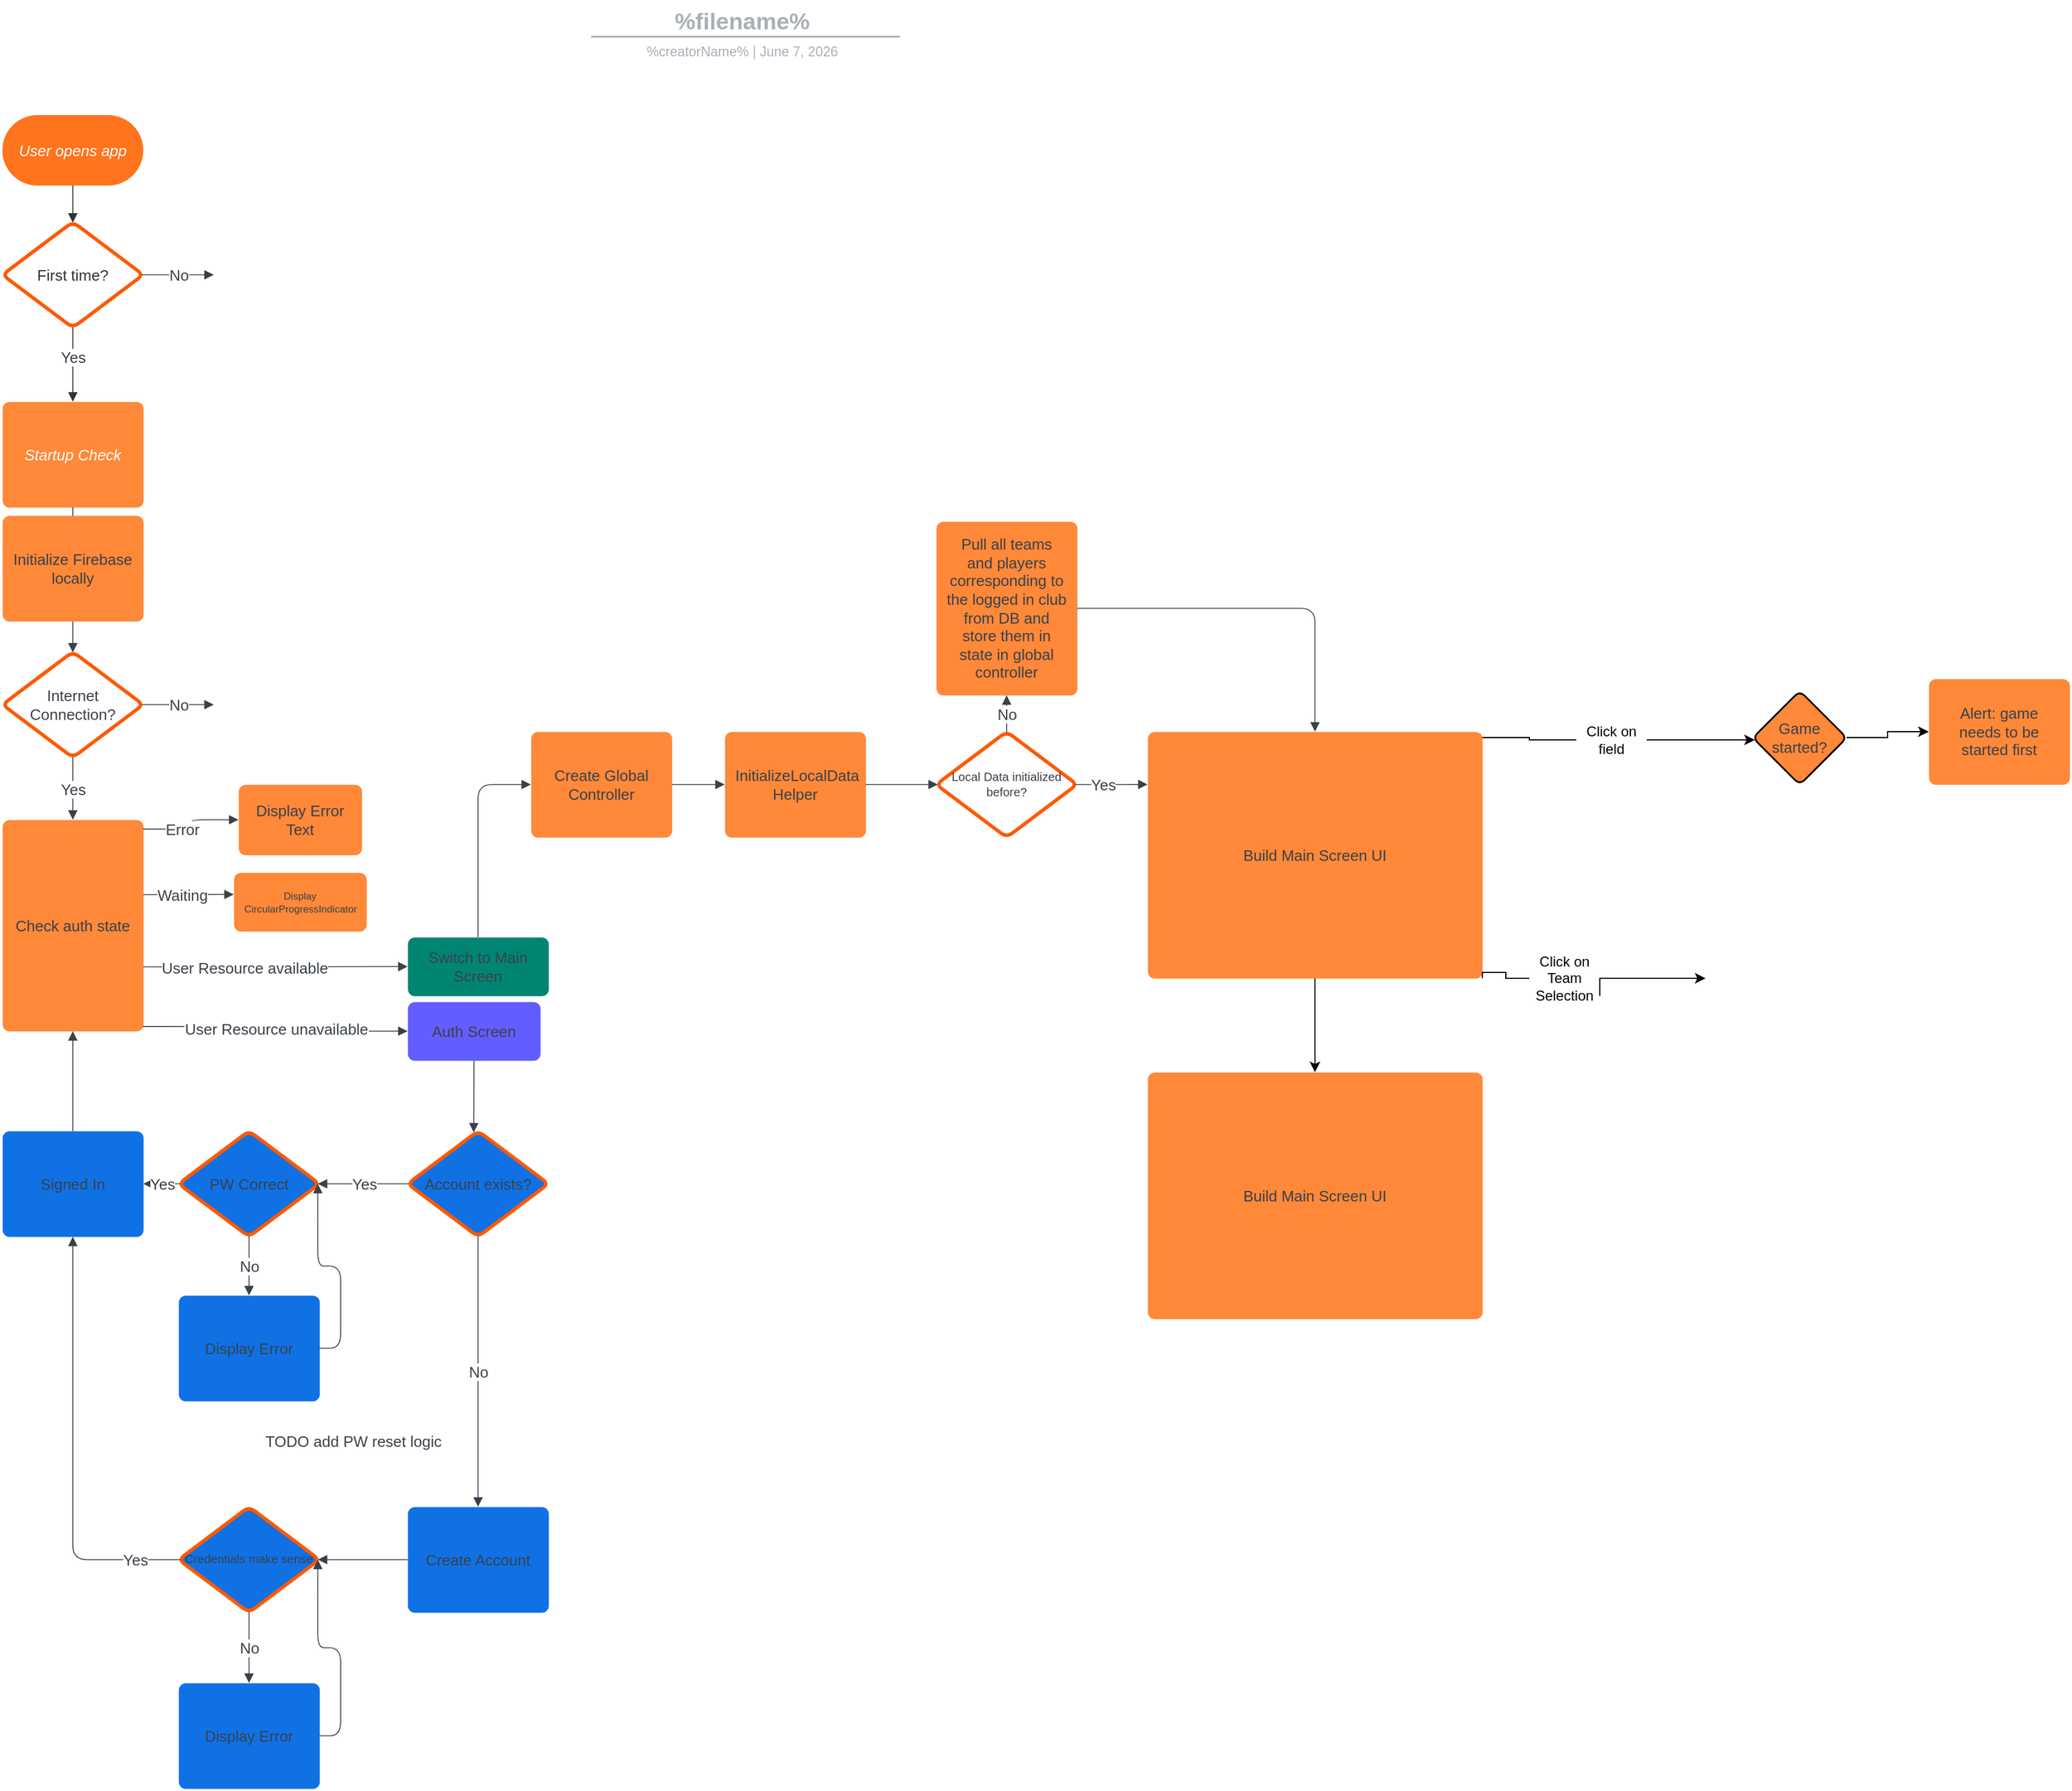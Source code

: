 <mxfile version="20.0.1" type="device"><diagram id="C5RBs43oDa-KdzZeNtuy" name="Page-1"><mxGraphModel dx="1422" dy="780" grid="1" gridSize="10" guides="1" tooltips="1" connect="1" arrows="1" fold="1" page="1" pageScale="1" pageWidth="2339" pageHeight="3300" math="0" shadow="0"><root><mxCell id="WIyWlLk6GJQsqaUBKTNV-0"/><mxCell id="WIyWlLk6GJQsqaUBKTNV-1" parent="WIyWlLk6GJQsqaUBKTNV-0"/><UserObject label="TODO add PW reset logic" lucidchartObjectId="8K8pSjsEE9~n" id="a1Y7nH_E4uF9YsR-jS9N-0"><mxCell style="html=1;overflow=block;blockSpacing=1;whiteSpace=wrap;fontSize=13;fontColor=#3a414a;align=center;spacing=0;fillColor=#ffffff;strokeWidth=1.5;strokeColor=none;" vertex="1" parent="WIyWlLk6GJQsqaUBKTNV-1"><mxGeometry x="239" y="1256" width="180" height="45" as="geometry"/></mxCell></UserObject><UserObject label="User opens app" lucidchartObjectId="-.MDxyrSrIoQ" id="a1Y7nH_E4uF9YsR-jS9N-1"><mxCell style="html=1;overflow=block;blockSpacing=1;whiteSpace=wrap;rounded=1;arcSize=50;fontSize=13;fontColor=#ffffff;fontStyle=2;spacing=3.8;strokeOpacity=0;fillOpacity=100;fillColor=#ff741d;strokeWidth=0.8;" vertex="1" parent="WIyWlLk6GJQsqaUBKTNV-1"><mxGeometry x="30" y="150" width="120" height="60" as="geometry"/></mxCell></UserObject><UserObject label="Startup Check" lucidchartObjectId="728Y107ycvK." id="a1Y7nH_E4uF9YsR-jS9N-2"><mxCell style="html=1;overflow=block;blockSpacing=1;whiteSpace=wrap;fontSize=13;fontColor=#ffffff;fontStyle=2;spacing=3.8;strokeOpacity=0;fillOpacity=100;rounded=1;absoluteArcSize=1;arcSize=12;fillColor=#ff8839;strokeWidth=1.5;" vertex="1" parent="WIyWlLk6GJQsqaUBKTNV-1"><mxGeometry x="30" y="394" width="120" height="90" as="geometry"/></mxCell></UserObject><UserObject label="" lucidchartObjectId="waNDZNUiQg9J" id="a1Y7nH_E4uF9YsR-jS9N-3"><mxCell style="html=1;jettySize=18;whiteSpace=wrap;fontSize=13;strokeColor=#333333;strokeOpacity=100;strokeWidth=0.8;rounded=1;arcSize=24;edgeStyle=orthogonalEdgeStyle;startArrow=none;endArrow=block;endFill=1;exitX=0.5;exitY=1;exitPerimeter=0;entryX=0.5;entryY=0.006;entryPerimeter=0;" edge="1" parent="WIyWlLk6GJQsqaUBKTNV-1" source="a1Y7nH_E4uF9YsR-jS9N-1" target="a1Y7nH_E4uF9YsR-jS9N-10"><mxGeometry width="100" height="100" relative="1" as="geometry"><Array as="points"/></mxGeometry></mxCell></UserObject><UserObject label="" lucidchartObjectId=".s8poNduAmCt" id="a1Y7nH_E4uF9YsR-jS9N-4"><mxCell style="html=1;jettySize=18;whiteSpace=wrap;fontSize=13;strokeColor=#333333;strokeOpacity=100;strokeWidth=0.8;rounded=1;arcSize=24;edgeStyle=orthogonalEdgeStyle;startArrow=none;endArrow=block;endFill=1;exitX=0.5;exitY=0.994;exitPerimeter=0;entryX=0.5;entryY=0;entryPerimeter=0;" edge="1" parent="WIyWlLk6GJQsqaUBKTNV-1" source="a1Y7nH_E4uF9YsR-jS9N-10" target="a1Y7nH_E4uF9YsR-jS9N-2"><mxGeometry width="100" height="100" relative="1" as="geometry"><Array as="points"/></mxGeometry></mxCell></UserObject><mxCell id="a1Y7nH_E4uF9YsR-jS9N-5" value="Yes" style="text;html=1;resizable=0;labelBackgroundColor=default;align=center;verticalAlign=middle;fontColor=#3a414a;fontSize=13;" vertex="1" parent="a1Y7nH_E4uF9YsR-jS9N-4"><mxGeometry x="-0.202" relative="1" as="geometry"/></mxCell><mxCell id="a1Y7nH_E4uF9YsR-jS9N-6" value="" style="group;dropTarget=0;pointerEvents=0;" vertex="1" parent="WIyWlLk6GJQsqaUBKTNV-1"><mxGeometry x="340" y="53" width="640" height="45" as="geometry"/></mxCell><UserObject label="%filename%" placeholders="1" lucidchartObjectId="SuaB0mNpY13K" id="a1Y7nH_E4uF9YsR-jS9N-7"><mxCell style="html=1;overflow=block;blockSpacing=1;whiteSpace=wrap;fontSize=19.7;fontColor=#a9afb8;fontStyle=1;align=center;spacingLeft=7;spacingRight=7;spacingTop=2;spacing=3;strokeOpacity=0;fillOpacity=0;rounded=1;absoluteArcSize=1;arcSize=12;fillColor=#ffffff;strokeWidth=1.5;" vertex="1" parent="a1Y7nH_E4uF9YsR-jS9N-6"><mxGeometry width="640" height="31" as="geometry"/></mxCell></UserObject><UserObject label="%creatorName%  |  %date{mmmm d, yyyy}%" placeholders="1" lucidchartObjectId="SuaBzqFhpa1o" id="a1Y7nH_E4uF9YsR-jS9N-8"><mxCell style="html=1;overflow=block;blockSpacing=1;whiteSpace=wrap;fontSize=11.5;fontColor=#a9afb8;align=center;spacingLeft=7;spacingRight=7;spacingTop=2;spacing=3;strokeOpacity=0;fillOpacity=0;rounded=1;absoluteArcSize=1;arcSize=12;fillColor=#ffffff;strokeWidth=1.5;" vertex="1" parent="a1Y7nH_E4uF9YsR-jS9N-6"><mxGeometry y="31" width="640" height="14" as="geometry"/></mxCell></UserObject><UserObject label="" lucidchartObjectId="SuaBUnwJteK4" id="a1Y7nH_E4uF9YsR-jS9N-9"><mxCell style="html=1;jettySize=18;whiteSpace=wrap;fontSize=13;fontFamily=Helvetica;strokeColor=#a9afb8;strokeOpacity=100;strokeWidth=1.5;rounded=0;startArrow=none;endArrow=none;" edge="1" parent="a1Y7nH_E4uF9YsR-jS9N-6"><mxGeometry width="100" height="100" relative="1" as="geometry"><Array as="points"/><mxPoint x="191" y="30" as="sourcePoint"/><mxPoint x="454" y="30" as="targetPoint"/></mxGeometry></mxCell></UserObject><UserObject label="First time?" lucidchartObjectId="6s8p_k4AFoQ4" id="a1Y7nH_E4uF9YsR-jS9N-10"><mxCell style="html=1;overflow=block;blockSpacing=1;whiteSpace=wrap;rhombus;fontSize=13;fontColor=#333333;spacing=3.8;strokeColor=#fe5900;strokeOpacity=100;rounded=1;absoluteArcSize=1;arcSize=12;strokeWidth=3;" vertex="1" parent="WIyWlLk6GJQsqaUBKTNV-1"><mxGeometry x="30" y="241" width="120" height="90" as="geometry"/></mxCell></UserObject><UserObject label="" lucidchartObjectId="ht8pJhhgu51B" id="a1Y7nH_E4uF9YsR-jS9N-11"><mxCell style="html=1;jettySize=18;whiteSpace=wrap;fontSize=13;fontColor=#3a414a;align=center;strokeColor=#3a414a;strokeOpacity=100;strokeWidth=0.8;rounded=1;arcSize=24;edgeStyle=orthogonalEdgeStyle;startArrow=none;endArrow=block;endFill=1;exitX=0.988;exitY=0.5;exitPerimeter=0;" edge="1" parent="WIyWlLk6GJQsqaUBKTNV-1" source="a1Y7nH_E4uF9YsR-jS9N-10"><mxGeometry width="100" height="100" relative="1" as="geometry"><Array as="points"/><mxPoint x="210" y="286" as="targetPoint"/></mxGeometry></mxCell></UserObject><mxCell id="a1Y7nH_E4uF9YsR-jS9N-12" value="No" style="text;html=1;resizable=0;labelBackgroundColor=default;align=center;verticalAlign=middle;fontColor=#3a414a;fontSize=13;" vertex="1" parent="a1Y7nH_E4uF9YsR-jS9N-11"><mxGeometry relative="1" as="geometry"/></mxCell><UserObject label="" lucidchartObjectId="yu8pg~PaI~lf" id="a1Y7nH_E4uF9YsR-jS9N-13"><mxCell style="html=1;jettySize=18;whiteSpace=wrap;fontSize=13;strokeColor=#3a414a;strokeOpacity=100;strokeWidth=0.8;rounded=1;arcSize=24;edgeStyle=orthogonalEdgeStyle;startArrow=none;endArrow=block;endFill=1;exitX=0.5;exitY=1;exitPerimeter=0;entryX=0.5;entryY=0.006;entryPerimeter=0;" edge="1" parent="WIyWlLk6GJQsqaUBKTNV-1" source="a1Y7nH_E4uF9YsR-jS9N-2" target="a1Y7nH_E4uF9YsR-jS9N-14"><mxGeometry width="100" height="100" relative="1" as="geometry"><Array as="points"/></mxGeometry></mxCell></UserObject><UserObject label="Internet Connection?" lucidchartObjectId="zu8p3jyTUoRF" id="a1Y7nH_E4uF9YsR-jS9N-14"><mxCell style="html=1;overflow=block;blockSpacing=1;whiteSpace=wrap;rhombus;fontSize=13;fontColor=#3a414a;align=center;spacing=3.8;strokeColor=#fe5900;strokeOpacity=100;rounded=1;absoluteArcSize=1;arcSize=12;strokeWidth=3;" vertex="1" parent="WIyWlLk6GJQsqaUBKTNV-1"><mxGeometry x="30" y="607" width="120" height="90" as="geometry"/></mxCell></UserObject><UserObject label="" lucidchartObjectId="ov8plkI17zLm" id="a1Y7nH_E4uF9YsR-jS9N-15"><mxCell style="html=1;jettySize=18;whiteSpace=wrap;fontSize=13;fontColor=#3a414a;align=center;strokeColor=#3a414a;strokeOpacity=100;strokeWidth=0.8;rounded=1;arcSize=24;edgeStyle=orthogonalEdgeStyle;startArrow=none;endArrow=block;endFill=1;exitX=0.988;exitY=0.5;exitPerimeter=0;" edge="1" parent="WIyWlLk6GJQsqaUBKTNV-1" source="a1Y7nH_E4uF9YsR-jS9N-14"><mxGeometry width="100" height="100" relative="1" as="geometry"><Array as="points"/><mxPoint x="210" y="652" as="targetPoint"/></mxGeometry></mxCell></UserObject><mxCell id="a1Y7nH_E4uF9YsR-jS9N-16" value="No" style="text;html=1;resizable=0;labelBackgroundColor=default;align=center;verticalAlign=middle;fontColor=#3a414a;fontSize=13;" vertex="1" parent="a1Y7nH_E4uF9YsR-jS9N-15"><mxGeometry relative="1" as="geometry"/></mxCell><UserObject label="" lucidchartObjectId="xv8pD1ScpNzS" id="a1Y7nH_E4uF9YsR-jS9N-17"><mxCell style="html=1;jettySize=18;whiteSpace=wrap;fontSize=13;fontColor=#3a414a;align=center;strokeColor=#3a414a;strokeOpacity=100;strokeWidth=0.8;rounded=1;arcSize=24;edgeStyle=orthogonalEdgeStyle;startArrow=none;endArrow=block;endFill=1;exitX=0.5;exitY=0.994;exitPerimeter=0;entryX=0.5;entryY=0;entryPerimeter=0;" edge="1" parent="WIyWlLk6GJQsqaUBKTNV-1" source="a1Y7nH_E4uF9YsR-jS9N-14" target="a1Y7nH_E4uF9YsR-jS9N-20"><mxGeometry width="100" height="100" relative="1" as="geometry"><Array as="points"/></mxGeometry></mxCell></UserObject><mxCell id="a1Y7nH_E4uF9YsR-jS9N-18" value="Yes" style="text;html=1;resizable=0;labelBackgroundColor=default;align=center;verticalAlign=middle;fontColor=#3a414a;fontSize=13;" vertex="1" parent="a1Y7nH_E4uF9YsR-jS9N-17"><mxGeometry relative="1" as="geometry"/></mxCell><UserObject label="Initialize Firebase&#xA;locally" lucidchartObjectId="rw8pOpqP3B3h" id="a1Y7nH_E4uF9YsR-jS9N-19"><mxCell style="html=1;overflow=block;blockSpacing=1;whiteSpace=wrap;fontSize=13;fontColor=#3a414a;align=center;spacing=9;strokeOpacity=0;fillOpacity=100;rounded=1;absoluteArcSize=1;arcSize=12;fillColor=#ff8839;strokeWidth=1.5;" vertex="1" parent="WIyWlLk6GJQsqaUBKTNV-1"><mxGeometry x="30" y="491" width="120" height="90" as="geometry"/></mxCell></UserObject><UserObject label="Check auth state" lucidchartObjectId="az8pJJ3hO9zv" id="a1Y7nH_E4uF9YsR-jS9N-20"><mxCell style="html=1;overflow=block;blockSpacing=1;whiteSpace=wrap;fontSize=13;fontColor=#3a414a;align=center;spacing=9;strokeOpacity=0;fillOpacity=100;rounded=1;absoluteArcSize=1;arcSize=12;fillColor=#ff8839;strokeWidth=1.5;" vertex="1" parent="WIyWlLk6GJQsqaUBKTNV-1"><mxGeometry x="30" y="750" width="120" height="180" as="geometry"/></mxCell></UserObject><UserObject label="" lucidchartObjectId="iz8p49~oCpMn" id="a1Y7nH_E4uF9YsR-jS9N-21"><mxCell style="html=1;jettySize=18;whiteSpace=wrap;fontSize=13;strokeColor=#3a414a;strokeOpacity=100;strokeWidth=0.8;rounded=1;arcSize=24;edgeStyle=orthogonalEdgeStyle;startArrow=none;endArrow=block;endFill=1;exitX=0.999;exitY=0.044;exitPerimeter=0;entryX=0;entryY=0.5;entryPerimeter=0;" edge="1" parent="WIyWlLk6GJQsqaUBKTNV-1" source="a1Y7nH_E4uF9YsR-jS9N-20" target="a1Y7nH_E4uF9YsR-jS9N-27"><mxGeometry width="100" height="100" relative="1" as="geometry"><Array as="points"/></mxGeometry></mxCell></UserObject><mxCell id="a1Y7nH_E4uF9YsR-jS9N-22" value="Error" style="text;html=1;resizable=0;labelBackgroundColor=default;align=center;verticalAlign=middle;fontColor=#3a414a;fontSize=13;" vertex="1" parent="a1Y7nH_E4uF9YsR-jS9N-21"><mxGeometry x="-0.275" relative="1" as="geometry"/></mxCell><UserObject label="" lucidchartObjectId="mz8pNYuHKrTY" id="a1Y7nH_E4uF9YsR-jS9N-23"><mxCell style="html=1;jettySize=18;whiteSpace=wrap;fontSize=13;strokeColor=#3a414a;strokeOpacity=100;strokeWidth=0.8;rounded=1;arcSize=24;edgeStyle=orthogonalEdgeStyle;startArrow=none;endArrow=block;endFill=1;exitX=1;exitY=0.696;exitPerimeter=0;entryX=0;entryY=0.5;entryPerimeter=0;" edge="1" parent="WIyWlLk6GJQsqaUBKTNV-1" source="a1Y7nH_E4uF9YsR-jS9N-20" target="a1Y7nH_E4uF9YsR-jS9N-56"><mxGeometry width="100" height="100" relative="1" as="geometry"><Array as="points"/></mxGeometry></mxCell></UserObject><mxCell id="a1Y7nH_E4uF9YsR-jS9N-24" value="User Resource available" style="text;html=1;resizable=0;labelBackgroundColor=default;align=center;verticalAlign=middle;fontColor=#3a414a;fontSize=13;" vertex="1" parent="a1Y7nH_E4uF9YsR-jS9N-23"><mxGeometry x="-0.235" relative="1" as="geometry"/></mxCell><UserObject label="" lucidchartObjectId="tz8po6nabwWX" id="a1Y7nH_E4uF9YsR-jS9N-25"><mxCell style="html=1;jettySize=18;whiteSpace=wrap;fontSize=13;strokeColor=#3a414a;strokeOpacity=100;strokeWidth=0.8;rounded=1;arcSize=24;edgeStyle=orthogonalEdgeStyle;startArrow=none;endArrow=block;endFill=1;exitX=1;exitY=0.354;exitPerimeter=0;entryX=0;entryY=0.372;entryPerimeter=0;" edge="1" parent="WIyWlLk6GJQsqaUBKTNV-1" source="a1Y7nH_E4uF9YsR-jS9N-20" target="a1Y7nH_E4uF9YsR-jS9N-28"><mxGeometry width="100" height="100" relative="1" as="geometry"><Array as="points"/></mxGeometry></mxCell></UserObject><mxCell id="a1Y7nH_E4uF9YsR-jS9N-26" value="Waiting" style="text;html=1;resizable=0;labelBackgroundColor=default;align=center;verticalAlign=middle;fontColor=#3a414a;fontSize=13;" vertex="1" parent="a1Y7nH_E4uF9YsR-jS9N-25"><mxGeometry x="-0.143" relative="1" as="geometry"/></mxCell><UserObject label="Display Error Text" lucidchartObjectId="qA8pNjNrJIkH" id="a1Y7nH_E4uF9YsR-jS9N-27"><mxCell style="html=1;overflow=block;blockSpacing=1;whiteSpace=wrap;fontSize=13;fontColor=#3a414a;align=center;spacing=9;strokeOpacity=0;fillOpacity=100;rounded=1;absoluteArcSize=1;arcSize=12;fillColor=#ff8839;strokeWidth=1.5;" vertex="1" parent="WIyWlLk6GJQsqaUBKTNV-1"><mxGeometry x="231" y="720" width="105" height="60" as="geometry"/></mxCell></UserObject><UserObject label="Display CircularProgressIndicator" lucidchartObjectId="6A8pE49DOfmp" id="a1Y7nH_E4uF9YsR-jS9N-28"><mxCell style="html=1;overflow=block;blockSpacing=1;whiteSpace=wrap;fontSize=8.5;fontColor=#3a414a;align=center;spacing=9;strokeOpacity=0;fillOpacity=100;rounded=1;absoluteArcSize=1;arcSize=12;fillColor=#ff8839;strokeWidth=1.5;" vertex="1" parent="WIyWlLk6GJQsqaUBKTNV-1"><mxGeometry x="227" y="795" width="113" height="50" as="geometry"/></mxCell></UserObject><UserObject label="" lucidchartObjectId="AC8pKWe1g7oN" id="a1Y7nH_E4uF9YsR-jS9N-29"><mxCell style="html=1;jettySize=18;whiteSpace=wrap;fontSize=13;strokeColor=#3a414a;strokeOpacity=100;strokeWidth=0.8;rounded=1;arcSize=24;edgeStyle=orthogonalEdgeStyle;startArrow=none;endArrow=block;endFill=1;exitX=0.997;exitY=0.978;exitPerimeter=0;entryX=0;entryY=0.5;entryPerimeter=0;" edge="1" parent="WIyWlLk6GJQsqaUBKTNV-1" source="a1Y7nH_E4uF9YsR-jS9N-20" target="a1Y7nH_E4uF9YsR-jS9N-31"><mxGeometry width="100" height="100" relative="1" as="geometry"><Array as="points"/></mxGeometry></mxCell></UserObject><mxCell id="a1Y7nH_E4uF9YsR-jS9N-30" value="User Resource unavailable" style="text;html=1;resizable=0;labelBackgroundColor=default;align=center;verticalAlign=middle;fontColor=#3a414a;fontSize=13;" vertex="1" parent="a1Y7nH_E4uF9YsR-jS9N-29"><mxGeometry relative="1" as="geometry"/></mxCell><UserObject label="Auth Screen" lucidchartObjectId="ZC8pq5suodsd" id="a1Y7nH_E4uF9YsR-jS9N-31"><mxCell style="html=1;overflow=block;blockSpacing=1;whiteSpace=wrap;fontSize=13;fontColor=#3a414a;align=center;spacing=9;strokeOpacity=0;fillOpacity=100;rounded=1;absoluteArcSize=1;arcSize=12;fillColor=#635dff;strokeWidth=1.5;" vertex="1" parent="WIyWlLk6GJQsqaUBKTNV-1"><mxGeometry x="375" y="905" width="113" height="50" as="geometry"/></mxCell></UserObject><UserObject label="Account exists?" lucidchartObjectId="UF8pzxkAboXF" id="a1Y7nH_E4uF9YsR-jS9N-32"><mxCell style="html=1;overflow=block;blockSpacing=1;whiteSpace=wrap;rhombus;fontSize=13;fontColor=#3a414a;align=center;spacing=3.8;strokeColor=#fe5900;strokeOpacity=100;fillOpacity=100;rounded=1;absoluteArcSize=1;arcSize=12;fillColor=#1071e5;strokeWidth=3;" vertex="1" parent="WIyWlLk6GJQsqaUBKTNV-1"><mxGeometry x="375" y="1015" width="120" height="90" as="geometry"/></mxCell></UserObject><UserObject label="" lucidchartObjectId="2F8p0rFhI5gT" id="a1Y7nH_E4uF9YsR-jS9N-33"><mxCell style="html=1;jettySize=18;whiteSpace=wrap;fontSize=13;strokeColor=#3a414a;strokeOpacity=100;strokeWidth=0.8;rounded=1;arcSize=24;edgeStyle=orthogonalEdgeStyle;startArrow=none;endArrow=block;endFill=1;exitX=0.5;exitY=0.999;exitPerimeter=0;entryX=0.469;entryY=0.014;entryPerimeter=0;" edge="1" parent="WIyWlLk6GJQsqaUBKTNV-1" source="a1Y7nH_E4uF9YsR-jS9N-31" target="a1Y7nH_E4uF9YsR-jS9N-32"><mxGeometry width="100" height="100" relative="1" as="geometry"><Array as="points"/></mxGeometry></mxCell></UserObject><UserObject label="" lucidchartObjectId=".F8pvgbdqU6B" id="a1Y7nH_E4uF9YsR-jS9N-34"><mxCell style="html=1;jettySize=18;whiteSpace=wrap;fontSize=13;fontColor=#3a414a;align=center;strokeColor=#3a414a;strokeOpacity=100;strokeWidth=0.8;rounded=1;arcSize=24;edgeStyle=orthogonalEdgeStyle;startArrow=none;endArrow=block;endFill=1;exitX=0.012;exitY=0.5;exitPerimeter=0;entryX=0.988;entryY=0.5;entryPerimeter=0;" edge="1" parent="WIyWlLk6GJQsqaUBKTNV-1" source="a1Y7nH_E4uF9YsR-jS9N-32" target="a1Y7nH_E4uF9YsR-jS9N-36"><mxGeometry width="100" height="100" relative="1" as="geometry"><Array as="points"/></mxGeometry></mxCell></UserObject><mxCell id="a1Y7nH_E4uF9YsR-jS9N-35" value="Yes" style="text;html=1;resizable=0;labelBackgroundColor=default;align=center;verticalAlign=middle;fontColor=#3a414a;fontSize=13;" vertex="1" parent="a1Y7nH_E4uF9YsR-jS9N-34"><mxGeometry relative="1" as="geometry"/></mxCell><UserObject label="PW Correct" lucidchartObjectId="wG8pyXrXHbtx" id="a1Y7nH_E4uF9YsR-jS9N-36"><mxCell style="html=1;overflow=block;blockSpacing=1;whiteSpace=wrap;rhombus;fontSize=13;fontColor=#3a414a;align=center;spacing=3.8;strokeColor=#fe5900;strokeOpacity=100;fillOpacity=100;rounded=1;absoluteArcSize=1;arcSize=12;fillColor=#1071e5;strokeWidth=3;" vertex="1" parent="WIyWlLk6GJQsqaUBKTNV-1"><mxGeometry x="180" y="1015" width="120" height="90" as="geometry"/></mxCell></UserObject><UserObject label="" lucidchartObjectId="IG8pvU-IghdY" id="a1Y7nH_E4uF9YsR-jS9N-37"><mxCell style="html=1;jettySize=18;whiteSpace=wrap;fontSize=13;fontColor=#3a414a;align=center;strokeColor=#3a414a;strokeOpacity=100;strokeWidth=0.8;rounded=1;arcSize=24;edgeStyle=orthogonalEdgeStyle;startArrow=none;endArrow=block;endFill=1;exitX=0.012;exitY=0.5;exitPerimeter=0;entryX=1;entryY=0.5;entryPerimeter=0;" edge="1" parent="WIyWlLk6GJQsqaUBKTNV-1" source="a1Y7nH_E4uF9YsR-jS9N-36" target="a1Y7nH_E4uF9YsR-jS9N-43"><mxGeometry width="100" height="100" relative="1" as="geometry"><Array as="points"/></mxGeometry></mxCell></UserObject><mxCell id="a1Y7nH_E4uF9YsR-jS9N-38" value="Yes" style="text;html=1;resizable=0;labelBackgroundColor=default;align=center;verticalAlign=middle;fontColor=#3a414a;fontSize=13;" vertex="1" parent="a1Y7nH_E4uF9YsR-jS9N-37"><mxGeometry relative="1" as="geometry"/></mxCell><UserObject label="" lucidchartObjectId="oH8pomnKj1x7" id="a1Y7nH_E4uF9YsR-jS9N-39"><mxCell style="html=1;jettySize=18;whiteSpace=wrap;fontSize=13;fontColor=#3a414a;align=center;strokeColor=#3a414a;strokeOpacity=100;strokeWidth=0.8;rounded=1;arcSize=24;edgeStyle=orthogonalEdgeStyle;startArrow=none;endArrow=block;endFill=1;exitX=0.5;exitY=0.994;exitPerimeter=0;entryX=0.5;entryY=0;entryPerimeter=0;" edge="1" parent="WIyWlLk6GJQsqaUBKTNV-1" source="a1Y7nH_E4uF9YsR-jS9N-36" target="a1Y7nH_E4uF9YsR-jS9N-41"><mxGeometry width="100" height="100" relative="1" as="geometry"><Array as="points"/></mxGeometry></mxCell></UserObject><mxCell id="a1Y7nH_E4uF9YsR-jS9N-40" value="No" style="text;html=1;resizable=0;labelBackgroundColor=default;align=center;verticalAlign=middle;fontColor=#3a414a;fontSize=13;" vertex="1" parent="a1Y7nH_E4uF9YsR-jS9N-39"><mxGeometry relative="1" as="geometry"/></mxCell><UserObject label="Display Error" lucidchartObjectId="sH8pabXt.OF-" id="a1Y7nH_E4uF9YsR-jS9N-41"><mxCell style="html=1;overflow=block;blockSpacing=1;whiteSpace=wrap;fontSize=13;fontColor=#3a414a;align=center;spacing=9;strokeOpacity=0;fillOpacity=100;rounded=1;absoluteArcSize=1;arcSize=12;fillColor=#1071e5;strokeWidth=1.5;" vertex="1" parent="WIyWlLk6GJQsqaUBKTNV-1"><mxGeometry x="180" y="1155" width="120" height="90" as="geometry"/></mxCell></UserObject><UserObject label="" lucidchartObjectId="GH8pQ4jJ2~RG" id="a1Y7nH_E4uF9YsR-jS9N-42"><mxCell style="html=1;jettySize=18;whiteSpace=wrap;fontSize=13;strokeColor=#3a414a;strokeOpacity=100;strokeWidth=0.8;rounded=1;arcSize=24;edgeStyle=orthogonalEdgeStyle;startArrow=none;endArrow=block;endFill=1;exitX=1;exitY=0.5;exitPerimeter=0;entryX=0.988;entryY=0.5;entryPerimeter=0;" edge="1" parent="WIyWlLk6GJQsqaUBKTNV-1" source="a1Y7nH_E4uF9YsR-jS9N-41" target="a1Y7nH_E4uF9YsR-jS9N-36"><mxGeometry width="100" height="100" relative="1" as="geometry"><Array as="points"/></mxGeometry></mxCell></UserObject><UserObject label="Signed In" lucidchartObjectId="6H8pUvoq1Oz_" id="a1Y7nH_E4uF9YsR-jS9N-43"><mxCell style="html=1;overflow=block;blockSpacing=1;whiteSpace=wrap;fontSize=13;fontColor=#3a414a;align=center;spacing=9;strokeOpacity=0;fillOpacity=100;rounded=1;absoluteArcSize=1;arcSize=12;fillColor=#1071e5;strokeWidth=1.5;" vertex="1" parent="WIyWlLk6GJQsqaUBKTNV-1"><mxGeometry x="30" y="1015" width="120" height="90" as="geometry"/></mxCell></UserObject><UserObject label="" lucidchartObjectId=".H8pNcl0pn-B" id="a1Y7nH_E4uF9YsR-jS9N-44"><mxCell style="html=1;jettySize=18;whiteSpace=wrap;fontSize=13;strokeColor=#3a414a;strokeOpacity=100;strokeWidth=0.8;rounded=1;arcSize=24;edgeStyle=orthogonalEdgeStyle;startArrow=none;endArrow=block;endFill=1;exitX=0.5;exitY=0;exitPerimeter=0;entryX=0.5;entryY=1;entryPerimeter=0;" edge="1" parent="WIyWlLk6GJQsqaUBKTNV-1" source="a1Y7nH_E4uF9YsR-jS9N-43" target="a1Y7nH_E4uF9YsR-jS9N-20"><mxGeometry width="100" height="100" relative="1" as="geometry"><Array as="points"/></mxGeometry></mxCell></UserObject><UserObject label="" lucidchartObjectId="DI8ppk6bUWTc" id="a1Y7nH_E4uF9YsR-jS9N-45"><mxCell style="html=1;jettySize=18;whiteSpace=wrap;fontSize=13;fontColor=#3a414a;align=center;strokeColor=#3a414a;strokeOpacity=100;strokeWidth=0.8;rounded=1;arcSize=24;edgeStyle=orthogonalEdgeStyle;startArrow=none;endArrow=block;endFill=1;exitX=0.5;exitY=0.994;exitPerimeter=0;entryX=0.5;entryY=0;entryPerimeter=0;" edge="1" parent="WIyWlLk6GJQsqaUBKTNV-1" source="a1Y7nH_E4uF9YsR-jS9N-32" target="a1Y7nH_E4uF9YsR-jS9N-47"><mxGeometry width="100" height="100" relative="1" as="geometry"><Array as="points"/></mxGeometry></mxCell></UserObject><mxCell id="a1Y7nH_E4uF9YsR-jS9N-46" value="No" style="text;html=1;resizable=0;labelBackgroundColor=default;align=center;verticalAlign=middle;fontColor=#3a414a;fontSize=13;" vertex="1" parent="a1Y7nH_E4uF9YsR-jS9N-45"><mxGeometry relative="1" as="geometry"/></mxCell><UserObject label="Create Account" lucidchartObjectId="LI8p47f8ozoD" id="a1Y7nH_E4uF9YsR-jS9N-47"><mxCell style="html=1;overflow=block;blockSpacing=1;whiteSpace=wrap;fontSize=13;fontColor=#3a414a;align=center;spacing=9;strokeOpacity=0;fillOpacity=100;rounded=1;absoluteArcSize=1;arcSize=12;fillColor=#1071e5;strokeWidth=1.5;" vertex="1" parent="WIyWlLk6GJQsqaUBKTNV-1"><mxGeometry x="375" y="1335" width="120" height="90" as="geometry"/></mxCell></UserObject><UserObject label="Credentials make sense" lucidchartObjectId="XI8piHAZr8xS" id="a1Y7nH_E4uF9YsR-jS9N-48"><mxCell style="html=1;overflow=block;blockSpacing=1;whiteSpace=wrap;rhombus;fontSize=10.2;fontColor=#3a414a;align=center;spacing=3.8;strokeColor=#fe5900;strokeOpacity=100;fillOpacity=100;rounded=1;absoluteArcSize=1;arcSize=12;fillColor=#1071e5;strokeWidth=3;" vertex="1" parent="WIyWlLk6GJQsqaUBKTNV-1"><mxGeometry x="180" y="1335" width="120" height="90" as="geometry"/></mxCell></UserObject><UserObject label="" lucidchartObjectId="xJ8pl1T4afv_" id="a1Y7nH_E4uF9YsR-jS9N-49"><mxCell style="html=1;jettySize=18;whiteSpace=wrap;fontSize=13;strokeColor=#3a414a;strokeOpacity=100;strokeWidth=0.8;rounded=1;arcSize=24;edgeStyle=orthogonalEdgeStyle;startArrow=none;endArrow=block;endFill=1;exitX=0;exitY=0.5;exitPerimeter=0;entryX=0.988;entryY=0.5;entryPerimeter=0;" edge="1" parent="WIyWlLk6GJQsqaUBKTNV-1" source="a1Y7nH_E4uF9YsR-jS9N-47" target="a1Y7nH_E4uF9YsR-jS9N-48"><mxGeometry width="100" height="100" relative="1" as="geometry"><Array as="points"/></mxGeometry></mxCell></UserObject><UserObject label="" lucidchartObjectId="HJ8pdBE~Cw9C" id="a1Y7nH_E4uF9YsR-jS9N-50"><mxCell style="html=1;jettySize=18;whiteSpace=wrap;fontSize=13;fontColor=#3a414a;align=center;strokeColor=#3a414a;strokeOpacity=100;strokeWidth=0.8;rounded=1;arcSize=24;edgeStyle=orthogonalEdgeStyle;startArrow=none;endArrow=block;endFill=1;exitX=0.5;exitY=0.994;exitPerimeter=0;entryX=0.5;entryY=0;entryPerimeter=0;" edge="1" parent="WIyWlLk6GJQsqaUBKTNV-1" source="a1Y7nH_E4uF9YsR-jS9N-48" target="a1Y7nH_E4uF9YsR-jS9N-52"><mxGeometry width="100" height="100" relative="1" as="geometry"><Array as="points"/></mxGeometry></mxCell></UserObject><mxCell id="a1Y7nH_E4uF9YsR-jS9N-51" value="No" style="text;html=1;resizable=0;labelBackgroundColor=default;align=center;verticalAlign=middle;fontColor=#3a414a;fontSize=13;" vertex="1" parent="a1Y7nH_E4uF9YsR-jS9N-50"><mxGeometry relative="1" as="geometry"/></mxCell><UserObject label="Display Error" lucidchartObjectId="OJ8pj2dlkNzh" id="a1Y7nH_E4uF9YsR-jS9N-52"><mxCell style="html=1;overflow=block;blockSpacing=1;whiteSpace=wrap;fontSize=13;fontColor=#3a414a;align=center;spacing=9;strokeOpacity=0;fillOpacity=100;rounded=1;absoluteArcSize=1;arcSize=12;fillColor=#1071e5;strokeWidth=1.5;" vertex="1" parent="WIyWlLk6GJQsqaUBKTNV-1"><mxGeometry x="180" y="1485" width="120" height="90" as="geometry"/></mxCell></UserObject><UserObject label="" lucidchartObjectId="SJ8pFnIDIo37" id="a1Y7nH_E4uF9YsR-jS9N-53"><mxCell style="html=1;jettySize=18;whiteSpace=wrap;fontSize=13;strokeColor=#3a414a;strokeOpacity=100;strokeWidth=0.8;rounded=1;arcSize=24;edgeStyle=orthogonalEdgeStyle;startArrow=none;endArrow=block;endFill=1;exitX=1;exitY=0.5;exitPerimeter=0;entryX=0.988;entryY=0.5;entryPerimeter=0;" edge="1" parent="WIyWlLk6GJQsqaUBKTNV-1" source="a1Y7nH_E4uF9YsR-jS9N-52" target="a1Y7nH_E4uF9YsR-jS9N-48"><mxGeometry width="100" height="100" relative="1" as="geometry"><Array as="points"/></mxGeometry></mxCell></UserObject><UserObject label="" lucidchartObjectId="1J8pUns55Vt7" id="a1Y7nH_E4uF9YsR-jS9N-54"><mxCell style="html=1;jettySize=18;whiteSpace=wrap;fontSize=13;strokeColor=#3a414a;strokeOpacity=100;strokeWidth=0.8;rounded=1;arcSize=24;edgeStyle=orthogonalEdgeStyle;startArrow=none;endArrow=block;endFill=1;exitX=0.012;exitY=0.5;exitPerimeter=0;entryX=0.5;entryY=1;entryPerimeter=0;" edge="1" parent="WIyWlLk6GJQsqaUBKTNV-1" source="a1Y7nH_E4uF9YsR-jS9N-48" target="a1Y7nH_E4uF9YsR-jS9N-43"><mxGeometry width="100" height="100" relative="1" as="geometry"><Array as="points"/></mxGeometry></mxCell></UserObject><mxCell id="a1Y7nH_E4uF9YsR-jS9N-55" value="Yes" style="text;html=1;resizable=0;labelBackgroundColor=default;align=center;verticalAlign=middle;fontColor=#3a414a;fontSize=13;" vertex="1" parent="a1Y7nH_E4uF9YsR-jS9N-54"><mxGeometry x="-0.79" relative="1" as="geometry"/></mxCell><UserObject label="Switch to Main Screen" lucidchartObjectId="mL8pTMxnhNEd" id="a1Y7nH_E4uF9YsR-jS9N-56"><mxCell style="html=1;overflow=block;blockSpacing=1;whiteSpace=wrap;fontSize=13;fontColor=#3a414a;align=center;spacing=9;strokeOpacity=0;fillOpacity=100;rounded=1;absoluteArcSize=1;arcSize=12;fillColor=#008573;strokeWidth=1.5;" vertex="1" parent="WIyWlLk6GJQsqaUBKTNV-1"><mxGeometry x="375" y="850" width="120" height="50" as="geometry"/></mxCell></UserObject><UserObject label="Create Global Controller" lucidchartObjectId="KM8pv1HK3bCH" id="a1Y7nH_E4uF9YsR-jS9N-57"><mxCell style="html=1;overflow=block;blockSpacing=1;whiteSpace=wrap;fontSize=13;fontColor=#3a414a;align=center;spacing=9;strokeOpacity=0;fillOpacity=100;rounded=1;absoluteArcSize=1;arcSize=12;fillColor=#ff8839;strokeWidth=1.5;" vertex="1" parent="WIyWlLk6GJQsqaUBKTNV-1"><mxGeometry x="480" y="675" width="120" height="90" as="geometry"/></mxCell></UserObject><UserObject label="" lucidchartObjectId="fN8pFBIFtD8~" id="a1Y7nH_E4uF9YsR-jS9N-58"><mxCell style="html=1;jettySize=18;whiteSpace=wrap;fontSize=13;strokeColor=#3a414a;strokeOpacity=100;strokeWidth=0.8;rounded=1;arcSize=24;edgeStyle=orthogonalEdgeStyle;startArrow=none;endArrow=block;endFill=1;exitX=0.5;exitY=0.001;exitPerimeter=0;entryX=0;entryY=0.5;entryPerimeter=0;" edge="1" parent="WIyWlLk6GJQsqaUBKTNV-1" source="a1Y7nH_E4uF9YsR-jS9N-56" target="a1Y7nH_E4uF9YsR-jS9N-57"><mxGeometry width="100" height="100" relative="1" as="geometry"><Array as="points"/></mxGeometry></mxCell></UserObject><UserObject label="InitializeLocalData Helper" lucidchartObjectId="kO8p7bjbHFZS" id="a1Y7nH_E4uF9YsR-jS9N-59"><mxCell style="html=1;overflow=block;blockSpacing=1;whiteSpace=wrap;fontSize=13;fontColor=#3a414a;align=center;spacing=9;strokeOpacity=0;fillOpacity=100;rounded=1;absoluteArcSize=1;arcSize=12;fillColor=#ff8839;strokeWidth=1.5;" vertex="1" parent="WIyWlLk6GJQsqaUBKTNV-1"><mxGeometry x="645" y="675" width="120" height="90" as="geometry"/></mxCell></UserObject><UserObject label="" lucidchartObjectId="vO8ptjM8BBcb" id="a1Y7nH_E4uF9YsR-jS9N-60"><mxCell style="html=1;jettySize=18;whiteSpace=wrap;fontSize=13;strokeColor=#3a414a;strokeOpacity=100;strokeWidth=0.8;rounded=1;arcSize=24;edgeStyle=orthogonalEdgeStyle;startArrow=none;endArrow=block;endFill=1;exitX=1;exitY=0.5;exitPerimeter=0;entryX=0;entryY=0.5;entryPerimeter=0;" edge="1" parent="WIyWlLk6GJQsqaUBKTNV-1" source="a1Y7nH_E4uF9YsR-jS9N-57" target="a1Y7nH_E4uF9YsR-jS9N-59"><mxGeometry width="100" height="100" relative="1" as="geometry"><Array as="points"/></mxGeometry></mxCell></UserObject><UserObject label="Local Data initialized before?" lucidchartObjectId="LO8pBERLVQhk" id="a1Y7nH_E4uF9YsR-jS9N-61"><mxCell style="html=1;overflow=block;blockSpacing=1;whiteSpace=wrap;rhombus;fontSize=10.2;fontColor=#3a414a;align=center;spacing=3.8;strokeColor=#fe5900;strokeOpacity=100;rounded=1;absoluteArcSize=1;arcSize=12;strokeWidth=3;" vertex="1" parent="WIyWlLk6GJQsqaUBKTNV-1"><mxGeometry x="825" y="675" width="120" height="90" as="geometry"/></mxCell></UserObject><UserObject label="" lucidchartObjectId="WO8pw952kDPs" id="a1Y7nH_E4uF9YsR-jS9N-62"><mxCell style="html=1;jettySize=18;whiteSpace=wrap;fontSize=13;strokeColor=#3a414a;strokeOpacity=100;strokeWidth=0.8;rounded=1;arcSize=24;edgeStyle=orthogonalEdgeStyle;startArrow=none;endArrow=block;endFill=1;exitX=1;exitY=0.5;exitPerimeter=0;entryX=0.012;entryY=0.5;entryPerimeter=0;" edge="1" parent="WIyWlLk6GJQsqaUBKTNV-1" source="a1Y7nH_E4uF9YsR-jS9N-59" target="a1Y7nH_E4uF9YsR-jS9N-61"><mxGeometry width="100" height="100" relative="1" as="geometry"><Array as="points"/></mxGeometry></mxCell></UserObject><UserObject label="" lucidchartObjectId="oP8pzT3MVZ5u" id="a1Y7nH_E4uF9YsR-jS9N-63"><mxCell style="html=1;jettySize=18;whiteSpace=wrap;fontSize=13;fontColor=#3a414a;align=center;strokeColor=#3a414a;strokeOpacity=100;strokeWidth=0.8;rounded=1;arcSize=24;edgeStyle=orthogonalEdgeStyle;startArrow=none;endArrow=block;endFill=1;exitX=0.988;exitY=0.5;exitPerimeter=0;entryX=0;entryY=0.214;entryPerimeter=0;" edge="1" parent="WIyWlLk6GJQsqaUBKTNV-1" source="a1Y7nH_E4uF9YsR-jS9N-61" target="a1Y7nH_E4uF9YsR-jS9N-68"><mxGeometry width="100" height="100" relative="1" as="geometry"><Array as="points"/></mxGeometry></mxCell></UserObject><mxCell id="a1Y7nH_E4uF9YsR-jS9N-64" value="Yes" style="text;html=1;resizable=0;labelBackgroundColor=default;align=center;verticalAlign=middle;fontColor=#3a414a;fontSize=13;" vertex="1" parent="a1Y7nH_E4uF9YsR-jS9N-63"><mxGeometry x="-0.256" relative="1" as="geometry"/></mxCell><UserObject label="" lucidchartObjectId="rP8p0Li7HwDk" id="a1Y7nH_E4uF9YsR-jS9N-65"><mxCell style="html=1;jettySize=18;whiteSpace=wrap;fontSize=13;fontColor=#3a414a;align=center;strokeColor=#3a414a;strokeOpacity=100;strokeWidth=0.8;rounded=1;arcSize=24;edgeStyle=orthogonalEdgeStyle;startArrow=none;endArrow=block;endFill=1;exitX=0.5;exitY=0.006;exitPerimeter=0;entryX=0.5;entryY=1;entryPerimeter=0;" edge="1" parent="WIyWlLk6GJQsqaUBKTNV-1" source="a1Y7nH_E4uF9YsR-jS9N-61" target="a1Y7nH_E4uF9YsR-jS9N-67"><mxGeometry width="100" height="100" relative="1" as="geometry"><Array as="points"/></mxGeometry></mxCell></UserObject><mxCell id="a1Y7nH_E4uF9YsR-jS9N-66" value="No" style="text;html=1;resizable=0;labelBackgroundColor=default;align=center;verticalAlign=middle;fontColor=#3a414a;fontSize=13;" vertex="1" parent="a1Y7nH_E4uF9YsR-jS9N-65"><mxGeometry relative="1" as="geometry"/></mxCell><UserObject label="Pull all teams and players corresponding to the logged in club from DB and store them in state in global controller" lucidchartObjectId="XP8pCOQ4EEeX" id="a1Y7nH_E4uF9YsR-jS9N-67"><mxCell style="html=1;overflow=block;blockSpacing=1;whiteSpace=wrap;fontSize=13;fontColor=#3a414a;align=center;spacing=9;strokeOpacity=0;fillOpacity=100;rounded=1;absoluteArcSize=1;arcSize=12;fillColor=#ff8839;strokeWidth=1.5;" vertex="1" parent="WIyWlLk6GJQsqaUBKTNV-1"><mxGeometry x="825" y="496" width="120" height="148" as="geometry"/></mxCell></UserObject><mxCell id="a1Y7nH_E4uF9YsR-jS9N-74" value="" style="edgeStyle=orthogonalEdgeStyle;rounded=0;orthogonalLoop=1;jettySize=auto;html=1;" edge="1" parent="WIyWlLk6GJQsqaUBKTNV-1" source="a1Y7nH_E4uF9YsR-jS9N-68" target="a1Y7nH_E4uF9YsR-jS9N-73"><mxGeometry relative="1" as="geometry"/></mxCell><mxCell id="a1Y7nH_E4uF9YsR-jS9N-78" value="" style="edgeStyle=orthogonalEdgeStyle;rounded=0;orthogonalLoop=1;jettySize=auto;html=1;startArrow=none;" edge="1" parent="WIyWlLk6GJQsqaUBKTNV-1" source="a1Y7nH_E4uF9YsR-jS9N-81" target="a1Y7nH_E4uF9YsR-jS9N-77"><mxGeometry relative="1" as="geometry"><Array as="points"><mxPoint x="1540" y="680"/></Array></mxGeometry></mxCell><mxCell id="a1Y7nH_E4uF9YsR-jS9N-85" style="edgeStyle=orthogonalEdgeStyle;rounded=0;orthogonalLoop=1;jettySize=auto;html=1;exitX=1;exitY=1;exitDx=0;exitDy=0;startArrow=none;" edge="1" parent="WIyWlLk6GJQsqaUBKTNV-1" source="a1Y7nH_E4uF9YsR-jS9N-86"><mxGeometry relative="1" as="geometry"><mxPoint x="1480" y="885" as="targetPoint"/><Array as="points"><mxPoint x="1390" y="885"/></Array></mxGeometry></mxCell><UserObject label="Build Main Screen UI" lucidchartObjectId="mR8pGHJwGNRV" id="a1Y7nH_E4uF9YsR-jS9N-68"><mxCell style="html=1;overflow=block;blockSpacing=1;whiteSpace=wrap;fontSize=13;fontColor=#3a414a;align=center;spacing=9;strokeOpacity=0;fillOpacity=100;rounded=1;absoluteArcSize=1;arcSize=12;fillColor=#ff8839;strokeWidth=1.5;" vertex="1" parent="WIyWlLk6GJQsqaUBKTNV-1"><mxGeometry x="1005" y="675" width="285" height="210" as="geometry"/></mxCell></UserObject><UserObject label="" lucidchartObjectId="vR8pzM4t6-Fw" id="a1Y7nH_E4uF9YsR-jS9N-69"><mxCell style="html=1;jettySize=18;whiteSpace=wrap;fontSize=13;strokeColor=#3a414a;strokeOpacity=100;strokeWidth=0.8;rounded=1;arcSize=24;edgeStyle=orthogonalEdgeStyle;startArrow=none;endArrow=block;endFill=1;exitX=1;exitY=0.5;exitPerimeter=0;entryX=0.5;entryY=0;entryPerimeter=0;" edge="1" parent="WIyWlLk6GJQsqaUBKTNV-1" source="a1Y7nH_E4uF9YsR-jS9N-67" target="a1Y7nH_E4uF9YsR-jS9N-68"><mxGeometry width="100" height="100" relative="1" as="geometry"><Array as="points"/></mxGeometry></mxCell></UserObject><UserObject label="Build Main Screen UI" lucidchartObjectId="mR8pGHJwGNRV" id="a1Y7nH_E4uF9YsR-jS9N-73"><mxCell style="html=1;overflow=block;blockSpacing=1;whiteSpace=wrap;fontSize=13;fontColor=#3a414a;align=center;spacing=9;strokeOpacity=0;fillOpacity=100;rounded=1;absoluteArcSize=1;arcSize=12;fillColor=#ff8839;strokeWidth=1.5;" vertex="1" parent="WIyWlLk6GJQsqaUBKTNV-1"><mxGeometry x="1005" y="965" width="285" height="210" as="geometry"/></mxCell></UserObject><UserObject label="Alert: game needs to be started first" lucidchartObjectId="wS8px.NQ-P88" id="a1Y7nH_E4uF9YsR-jS9N-76"><mxCell style="html=1;overflow=block;blockSpacing=1;whiteSpace=wrap;fontSize=13;fontColor=#3a414a;align=center;spacing=9;strokeOpacity=0;fillOpacity=100;rounded=1;absoluteArcSize=1;arcSize=12;fillColor=#ff8839;strokeWidth=1.5;" vertex="1" parent="WIyWlLk6GJQsqaUBKTNV-1"><mxGeometry x="1670" y="630" width="120" height="90" as="geometry"/></mxCell></UserObject><mxCell id="a1Y7nH_E4uF9YsR-jS9N-84" style="edgeStyle=orthogonalEdgeStyle;rounded=0;orthogonalLoop=1;jettySize=auto;html=1;exitX=1;exitY=0.5;exitDx=0;exitDy=0;" edge="1" parent="WIyWlLk6GJQsqaUBKTNV-1" source="a1Y7nH_E4uF9YsR-jS9N-77" target="a1Y7nH_E4uF9YsR-jS9N-76"><mxGeometry relative="1" as="geometry"/></mxCell><mxCell id="a1Y7nH_E4uF9YsR-jS9N-77" value="Game started?" style="rhombus;whiteSpace=wrap;html=1;fontSize=13;fillColor=#ff8839;fontColor=#3a414a;spacing=9;rounded=1;arcSize=12;strokeWidth=1.5;" vertex="1" parent="WIyWlLk6GJQsqaUBKTNV-1"><mxGeometry x="1520" y="640" width="80" height="80" as="geometry"/></mxCell><mxCell id="a1Y7nH_E4uF9YsR-jS9N-81" value="Click on field" style="text;html=1;strokeColor=none;fillColor=none;align=center;verticalAlign=middle;whiteSpace=wrap;rounded=0;" vertex="1" parent="WIyWlLk6GJQsqaUBKTNV-1"><mxGeometry x="1370" y="667" width="60" height="30" as="geometry"/></mxCell><mxCell id="a1Y7nH_E4uF9YsR-jS9N-82" value="" style="edgeStyle=orthogonalEdgeStyle;rounded=0;orthogonalLoop=1;jettySize=auto;html=1;endArrow=none;" edge="1" parent="WIyWlLk6GJQsqaUBKTNV-1" source="a1Y7nH_E4uF9YsR-jS9N-68" target="a1Y7nH_E4uF9YsR-jS9N-81"><mxGeometry relative="1" as="geometry"><mxPoint x="1290" y="678.585" as="sourcePoint"/><mxPoint x="1518.585" y="678.585" as="targetPoint"/><Array as="points"><mxPoint x="1330" y="680"/><mxPoint x="1330" y="682"/></Array></mxGeometry></mxCell><mxCell id="a1Y7nH_E4uF9YsR-jS9N-86" value="Click on Team Selection" style="text;html=1;strokeColor=none;fillColor=none;align=center;verticalAlign=middle;whiteSpace=wrap;rounded=0;" vertex="1" parent="WIyWlLk6GJQsqaUBKTNV-1"><mxGeometry x="1330" y="870" width="60" height="30" as="geometry"/></mxCell><mxCell id="a1Y7nH_E4uF9YsR-jS9N-87" value="" style="edgeStyle=orthogonalEdgeStyle;rounded=0;orthogonalLoop=1;jettySize=auto;html=1;exitX=1;exitY=1;exitDx=0;exitDy=0;endArrow=none;" edge="1" parent="WIyWlLk6GJQsqaUBKTNV-1" source="a1Y7nH_E4uF9YsR-jS9N-68" target="a1Y7nH_E4uF9YsR-jS9N-86"><mxGeometry relative="1" as="geometry"><mxPoint x="1480" y="885" as="targetPoint"/><mxPoint x="1290" y="885" as="sourcePoint"/><Array as="points"><mxPoint x="1290" y="880"/><mxPoint x="1310" y="880"/><mxPoint x="1310" y="885"/></Array></mxGeometry></mxCell></root></mxGraphModel></diagram></mxfile>